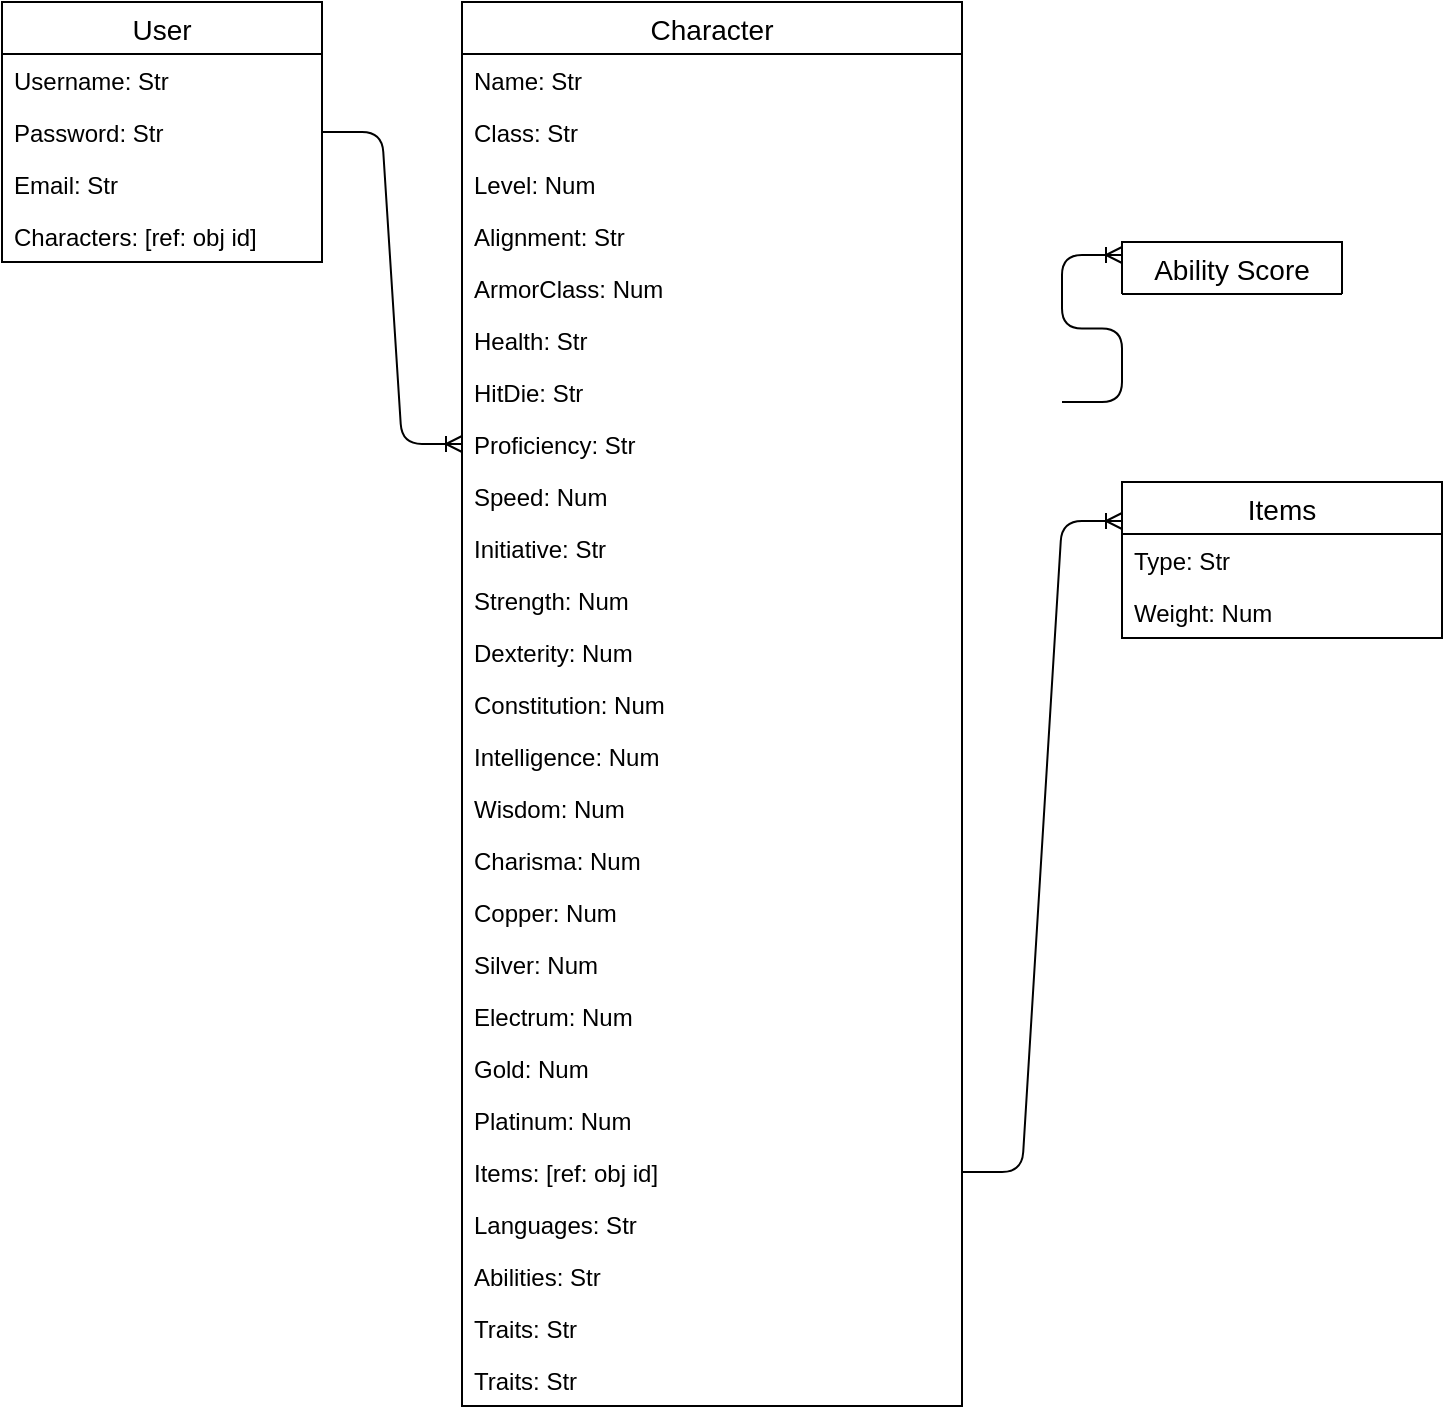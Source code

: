<mxfile version="13.1.3">
    <diagram id="oRjx9AXtk_63vZgVztj5" name="Page-1">
        <mxGraphModel dx="1348" dy="524" grid="1" gridSize="10" guides="1" tooltips="1" connect="1" arrows="1" fold="1" page="1" pageScale="1" pageWidth="850" pageHeight="1100" math="0" shadow="0">
            <root>
                <mxCell id="0"/>
                <mxCell id="1" parent="0"/>
                <mxCell id="1s9QtT6Oh5tXI5E5atgQ-1" value="User" style="swimlane;fontStyle=0;childLayout=stackLayout;horizontal=1;startSize=26;horizontalStack=0;resizeParent=1;resizeParentMax=0;resizeLast=0;collapsible=1;marginBottom=0;align=center;fontSize=14;" parent="1" vertex="1">
                    <mxGeometry x="80" y="40" width="160" height="130" as="geometry"/>
                </mxCell>
                <mxCell id="1s9QtT6Oh5tXI5E5atgQ-2" value="Username: Str" style="text;strokeColor=none;fillColor=none;spacingLeft=4;spacingRight=4;overflow=hidden;rotatable=0;points=[[0,0.5],[1,0.5]];portConstraint=eastwest;fontSize=12;" parent="1s9QtT6Oh5tXI5E5atgQ-1" vertex="1">
                    <mxGeometry y="26" width="160" height="26" as="geometry"/>
                </mxCell>
                <mxCell id="1s9QtT6Oh5tXI5E5atgQ-3" value="Password: Str" style="text;strokeColor=none;fillColor=none;spacingLeft=4;spacingRight=4;overflow=hidden;rotatable=0;points=[[0,0.5],[1,0.5]];portConstraint=eastwest;fontSize=12;" parent="1s9QtT6Oh5tXI5E5atgQ-1" vertex="1">
                    <mxGeometry y="52" width="160" height="26" as="geometry"/>
                </mxCell>
                <mxCell id="1s9QtT6Oh5tXI5E5atgQ-4" value="Email: Str" style="text;strokeColor=none;fillColor=none;spacingLeft=4;spacingRight=4;overflow=hidden;rotatable=0;points=[[0,0.5],[1,0.5]];portConstraint=eastwest;fontSize=12;" parent="1s9QtT6Oh5tXI5E5atgQ-1" vertex="1">
                    <mxGeometry y="78" width="160" height="26" as="geometry"/>
                </mxCell>
                <mxCell id="1s9QtT6Oh5tXI5E5atgQ-5" value="Characters: [ref: obj id]" style="text;strokeColor=none;fillColor=none;spacingLeft=4;spacingRight=4;overflow=hidden;rotatable=0;points=[[0,0.5],[1,0.5]];portConstraint=eastwest;fontSize=12;" parent="1s9QtT6Oh5tXI5E5atgQ-1" vertex="1">
                    <mxGeometry y="104" width="160" height="26" as="geometry"/>
                </mxCell>
                <mxCell id="1s9QtT6Oh5tXI5E5atgQ-31" value="" style="edgeStyle=entityRelationEdgeStyle;fontSize=12;html=1;endArrow=ERoneToMany;exitX=1;exitY=0.5;exitDx=0;exitDy=0;entryX=0;entryY=0.5;entryDx=0;entryDy=0;" parent="1" source="1s9QtT6Oh5tXI5E5atgQ-3" target="1s9QtT6Oh5tXI5E5atgQ-14" edge="1">
                    <mxGeometry width="100" height="100" relative="1" as="geometry">
                        <mxPoint x="350" y="400" as="sourcePoint"/>
                        <mxPoint x="369" y="57" as="targetPoint"/>
                    </mxGeometry>
                </mxCell>
                <mxCell id="1s9QtT6Oh5tXI5E5atgQ-6" value="Character" style="swimlane;fontStyle=0;childLayout=stackLayout;horizontal=1;startSize=26;horizontalStack=0;resizeParent=1;resizeParentMax=0;resizeLast=0;collapsible=1;marginBottom=0;align=center;fontSize=14;" parent="1" vertex="1">
                    <mxGeometry x="310" y="40" width="250" height="702" as="geometry"/>
                </mxCell>
                <mxCell id="1s9QtT6Oh5tXI5E5atgQ-7" value="Name: Str" style="text;strokeColor=none;fillColor=none;spacingLeft=4;spacingRight=4;overflow=hidden;rotatable=0;points=[[0,0.5],[1,0.5]];portConstraint=eastwest;fontSize=12;" parent="1s9QtT6Oh5tXI5E5atgQ-6" vertex="1">
                    <mxGeometry y="26" width="250" height="26" as="geometry"/>
                </mxCell>
                <mxCell id="1s9QtT6Oh5tXI5E5atgQ-8" value="Class: Str" style="text;strokeColor=none;fillColor=none;spacingLeft=4;spacingRight=4;overflow=hidden;rotatable=0;points=[[0,0.5],[1,0.5]];portConstraint=eastwest;fontSize=12;" parent="1s9QtT6Oh5tXI5E5atgQ-6" vertex="1">
                    <mxGeometry y="52" width="250" height="26" as="geometry"/>
                </mxCell>
                <mxCell id="1s9QtT6Oh5tXI5E5atgQ-9" value="Level: Num" style="text;strokeColor=none;fillColor=none;spacingLeft=4;spacingRight=4;overflow=hidden;rotatable=0;points=[[0,0.5],[1,0.5]];portConstraint=eastwest;fontSize=12;" parent="1s9QtT6Oh5tXI5E5atgQ-6" vertex="1">
                    <mxGeometry y="78" width="250" height="26" as="geometry"/>
                </mxCell>
                <mxCell id="1s9QtT6Oh5tXI5E5atgQ-10" value="Alignment: Str" style="text;strokeColor=none;fillColor=none;spacingLeft=4;spacingRight=4;overflow=hidden;rotatable=0;points=[[0,0.5],[1,0.5]];portConstraint=eastwest;fontSize=12;" parent="1s9QtT6Oh5tXI5E5atgQ-6" vertex="1">
                    <mxGeometry y="104" width="250" height="26" as="geometry"/>
                </mxCell>
                <mxCell id="1s9QtT6Oh5tXI5E5atgQ-11" value="ArmorClass: Num" style="text;strokeColor=none;fillColor=none;spacingLeft=4;spacingRight=4;overflow=hidden;rotatable=0;points=[[0,0.5],[1,0.5]];portConstraint=eastwest;fontSize=12;" parent="1s9QtT6Oh5tXI5E5atgQ-6" vertex="1">
                    <mxGeometry y="130" width="250" height="26" as="geometry"/>
                </mxCell>
                <mxCell id="1s9QtT6Oh5tXI5E5atgQ-12" value="Health: Str" style="text;strokeColor=none;fillColor=none;spacingLeft=4;spacingRight=4;overflow=hidden;rotatable=0;points=[[0,0.5],[1,0.5]];portConstraint=eastwest;fontSize=12;" parent="1s9QtT6Oh5tXI5E5atgQ-6" vertex="1">
                    <mxGeometry y="156" width="250" height="26" as="geometry"/>
                </mxCell>
                <mxCell id="1s9QtT6Oh5tXI5E5atgQ-42" value="HitDie: Str" style="text;strokeColor=none;fillColor=none;spacingLeft=4;spacingRight=4;overflow=hidden;rotatable=0;points=[[0,0.5],[1,0.5]];portConstraint=eastwest;fontSize=12;" parent="1s9QtT6Oh5tXI5E5atgQ-6" vertex="1">
                    <mxGeometry y="182" width="250" height="26" as="geometry"/>
                </mxCell>
                <mxCell id="1s9QtT6Oh5tXI5E5atgQ-14" value="Proficiency: Str" style="text;strokeColor=none;fillColor=none;spacingLeft=4;spacingRight=4;overflow=hidden;rotatable=0;points=[[0,0.5],[1,0.5]];portConstraint=eastwest;fontSize=12;" parent="1s9QtT6Oh5tXI5E5atgQ-6" vertex="1">
                    <mxGeometry y="208" width="250" height="26" as="geometry"/>
                </mxCell>
                <mxCell id="1s9QtT6Oh5tXI5E5atgQ-15" value="Speed: Num" style="text;strokeColor=none;fillColor=none;spacingLeft=4;spacingRight=4;overflow=hidden;rotatable=0;points=[[0,0.5],[1,0.5]];portConstraint=eastwest;fontSize=12;" parent="1s9QtT6Oh5tXI5E5atgQ-6" vertex="1">
                    <mxGeometry y="234" width="250" height="26" as="geometry"/>
                </mxCell>
                <mxCell id="1s9QtT6Oh5tXI5E5atgQ-16" value="Initiative: Str" style="text;strokeColor=none;fillColor=none;spacingLeft=4;spacingRight=4;overflow=hidden;rotatable=0;points=[[0,0.5],[1,0.5]];portConstraint=eastwest;fontSize=12;" parent="1s9QtT6Oh5tXI5E5atgQ-6" vertex="1">
                    <mxGeometry y="260" width="250" height="26" as="geometry"/>
                </mxCell>
                <mxCell id="9" value="Strength: Num" style="text;strokeColor=none;fillColor=none;spacingLeft=4;spacingRight=4;overflow=hidden;rotatable=0;points=[[0,0.5],[1,0.5]];portConstraint=eastwest;fontSize=12;" vertex="1" parent="1s9QtT6Oh5tXI5E5atgQ-6">
                    <mxGeometry y="286" width="250" height="26" as="geometry"/>
                </mxCell>
                <mxCell id="1s9QtT6Oh5tXI5E5atgQ-17" value="Dexterity: Num" style="text;strokeColor=none;fillColor=none;spacingLeft=4;spacingRight=4;overflow=hidden;rotatable=0;points=[[0,0.5],[1,0.5]];portConstraint=eastwest;fontSize=12;" parent="1s9QtT6Oh5tXI5E5atgQ-6" vertex="1">
                    <mxGeometry y="312" width="250" height="26" as="geometry"/>
                </mxCell>
                <mxCell id="10" value="Constitution: Num" style="text;strokeColor=none;fillColor=none;spacingLeft=4;spacingRight=4;overflow=hidden;rotatable=0;points=[[0,0.5],[1,0.5]];portConstraint=eastwest;fontSize=12;" vertex="1" parent="1s9QtT6Oh5tXI5E5atgQ-6">
                    <mxGeometry y="338" width="250" height="26" as="geometry"/>
                </mxCell>
                <mxCell id="11" value="Intelligence: Num" style="text;strokeColor=none;fillColor=none;spacingLeft=4;spacingRight=4;overflow=hidden;rotatable=0;points=[[0,0.5],[1,0.5]];portConstraint=eastwest;fontSize=12;" vertex="1" parent="1s9QtT6Oh5tXI5E5atgQ-6">
                    <mxGeometry y="364" width="250" height="26" as="geometry"/>
                </mxCell>
                <mxCell id="12" value="Wisdom: Num" style="text;strokeColor=none;fillColor=none;spacingLeft=4;spacingRight=4;overflow=hidden;rotatable=0;points=[[0,0.5],[1,0.5]];portConstraint=eastwest;fontSize=12;" vertex="1" parent="1s9QtT6Oh5tXI5E5atgQ-6">
                    <mxGeometry y="390" width="250" height="26" as="geometry"/>
                </mxCell>
                <mxCell id="13" value="Charisma: Num" style="text;strokeColor=none;fillColor=none;spacingLeft=4;spacingRight=4;overflow=hidden;rotatable=0;points=[[0,0.5],[1,0.5]];portConstraint=eastwest;fontSize=12;" vertex="1" parent="1s9QtT6Oh5tXI5E5atgQ-6">
                    <mxGeometry y="416" width="250" height="26" as="geometry"/>
                </mxCell>
                <mxCell id="1s9QtT6Oh5tXI5E5atgQ-18" value="Copper: Num" style="text;strokeColor=none;fillColor=none;spacingLeft=4;spacingRight=4;overflow=hidden;rotatable=0;points=[[0,0.5],[1,0.5]];portConstraint=eastwest;fontSize=12;" parent="1s9QtT6Oh5tXI5E5atgQ-6" vertex="1">
                    <mxGeometry y="442" width="250" height="26" as="geometry"/>
                </mxCell>
                <mxCell id="3" value="Silver: Num" style="text;strokeColor=none;fillColor=none;spacingLeft=4;spacingRight=4;overflow=hidden;rotatable=0;points=[[0,0.5],[1,0.5]];portConstraint=eastwest;fontSize=12;" vertex="1" parent="1s9QtT6Oh5tXI5E5atgQ-6">
                    <mxGeometry y="468" width="250" height="26" as="geometry"/>
                </mxCell>
                <mxCell id="4" value="Electrum: Num" style="text;strokeColor=none;fillColor=none;spacingLeft=4;spacingRight=4;overflow=hidden;rotatable=0;points=[[0,0.5],[1,0.5]];portConstraint=eastwest;fontSize=12;" vertex="1" parent="1s9QtT6Oh5tXI5E5atgQ-6">
                    <mxGeometry y="494" width="250" height="26" as="geometry"/>
                </mxCell>
                <mxCell id="5" value="Gold: Num" style="text;strokeColor=none;fillColor=none;spacingLeft=4;spacingRight=4;overflow=hidden;rotatable=0;points=[[0,0.5],[1,0.5]];portConstraint=eastwest;fontSize=12;" vertex="1" parent="1s9QtT6Oh5tXI5E5atgQ-6">
                    <mxGeometry y="520" width="250" height="26" as="geometry"/>
                </mxCell>
                <mxCell id="6" value="Platinum: Num" style="text;strokeColor=none;fillColor=none;spacingLeft=4;spacingRight=4;overflow=hidden;rotatable=0;points=[[0,0.5],[1,0.5]];portConstraint=eastwest;fontSize=12;" vertex="1" parent="1s9QtT6Oh5tXI5E5atgQ-6">
                    <mxGeometry y="546" width="250" height="26" as="geometry"/>
                </mxCell>
                <mxCell id="1s9QtT6Oh5tXI5E5atgQ-21" value="Items: [ref: obj id]" style="text;strokeColor=none;fillColor=none;spacingLeft=4;spacingRight=4;overflow=hidden;rotatable=0;points=[[0,0.5],[1,0.5]];portConstraint=eastwest;fontSize=12;" parent="1s9QtT6Oh5tXI5E5atgQ-6" vertex="1">
                    <mxGeometry y="572" width="250" height="26" as="geometry"/>
                </mxCell>
                <mxCell id="1s9QtT6Oh5tXI5E5atgQ-20" value="Languages: Str" style="text;strokeColor=none;fillColor=none;spacingLeft=4;spacingRight=4;overflow=hidden;rotatable=0;points=[[0,0.5],[1,0.5]];portConstraint=eastwest;fontSize=12;" parent="1s9QtT6Oh5tXI5E5atgQ-6" vertex="1">
                    <mxGeometry y="598" width="250" height="26" as="geometry"/>
                </mxCell>
                <mxCell id="1s9QtT6Oh5tXI5E5atgQ-22" value="Abilities: Str" style="text;strokeColor=none;fillColor=none;spacingLeft=4;spacingRight=4;overflow=hidden;rotatable=0;points=[[0,0.5],[1,0.5]];portConstraint=eastwest;fontSize=12;" parent="1s9QtT6Oh5tXI5E5atgQ-6" vertex="1">
                    <mxGeometry y="624" width="250" height="26" as="geometry"/>
                </mxCell>
                <mxCell id="1s9QtT6Oh5tXI5E5atgQ-30" value="Traits: Str" style="text;strokeColor=none;fillColor=none;spacingLeft=4;spacingRight=4;overflow=hidden;rotatable=0;points=[[0,0.5],[1,0.5]];portConstraint=eastwest;fontSize=12;" parent="1s9QtT6Oh5tXI5E5atgQ-6" vertex="1">
                    <mxGeometry y="650" width="250" height="26" as="geometry"/>
                </mxCell>
                <mxCell id="2" value="Traits: Str" style="text;strokeColor=none;fillColor=none;spacingLeft=4;spacingRight=4;overflow=hidden;rotatable=0;points=[[0,0.5],[1,0.5]];portConstraint=eastwest;fontSize=12;" vertex="1" parent="1s9QtT6Oh5tXI5E5atgQ-6">
                    <mxGeometry y="676" width="250" height="26" as="geometry"/>
                </mxCell>
                <mxCell id="1s9QtT6Oh5tXI5E5atgQ-40" value="" style="edgeStyle=entityRelationEdgeStyle;fontSize=12;html=1;endArrow=ERoneToMany;entryX=0;entryY=0.25;entryDx=0;entryDy=0;" parent="1" target="1s9QtT6Oh5tXI5E5atgQ-32" edge="1">
                    <mxGeometry width="100" height="100" relative="1" as="geometry">
                        <mxPoint x="610" y="240" as="sourcePoint"/>
                        <mxPoint x="620" y="210" as="targetPoint"/>
                    </mxGeometry>
                </mxCell>
                <mxCell id="1s9QtT6Oh5tXI5E5atgQ-41" value="" style="edgeStyle=entityRelationEdgeStyle;fontSize=12;html=1;endArrow=ERoneToMany;entryX=0;entryY=0.25;entryDx=0;entryDy=0;" parent="1" source="1s9QtT6Oh5tXI5E5atgQ-21" target="1s9QtT6Oh5tXI5E5atgQ-36" edge="1">
                    <mxGeometry width="100" height="100" relative="1" as="geometry">
                        <mxPoint x="620" y="390" as="sourcePoint"/>
                        <mxPoint x="720" y="290" as="targetPoint"/>
                    </mxGeometry>
                </mxCell>
                <mxCell id="1s9QtT6Oh5tXI5E5atgQ-32" value="Ability Score" style="swimlane;fontStyle=0;childLayout=stackLayout;horizontal=1;startSize=26;horizontalStack=0;resizeParent=1;resizeParentMax=0;resizeLast=0;collapsible=1;marginBottom=0;align=center;fontSize=14;" parent="1" vertex="1" collapsed="1">
                    <mxGeometry x="640" y="160" width="110" height="26" as="geometry">
                        <mxRectangle x="640" y="160" width="160" height="78" as="alternateBounds"/>
                    </mxGeometry>
                </mxCell>
                <mxCell id="1s9QtT6Oh5tXI5E5atgQ-33" value="Name: Str" style="text;strokeColor=none;fillColor=none;spacingLeft=4;spacingRight=4;overflow=hidden;rotatable=0;points=[[0,0.5],[1,0.5]];portConstraint=eastwest;fontSize=12;" parent="1s9QtT6Oh5tXI5E5atgQ-32" vertex="1">
                    <mxGeometry y="26" width="110" height="26" as="geometry"/>
                </mxCell>
                <mxCell id="1s9QtT6Oh5tXI5E5atgQ-34" value="Value: Num" style="text;strokeColor=none;fillColor=none;spacingLeft=4;spacingRight=4;overflow=hidden;rotatable=0;points=[[0,0.5],[1,0.5]];portConstraint=eastwest;fontSize=12;" parent="1s9QtT6Oh5tXI5E5atgQ-32" vertex="1">
                    <mxGeometry y="52" width="110" height="26" as="geometry"/>
                </mxCell>
                <mxCell id="1s9QtT6Oh5tXI5E5atgQ-36" value="Items" style="swimlane;fontStyle=0;childLayout=stackLayout;horizontal=1;startSize=26;horizontalStack=0;resizeParent=1;resizeParentMax=0;resizeLast=0;collapsible=1;marginBottom=0;align=center;fontSize=14;" parent="1" vertex="1">
                    <mxGeometry x="640" y="280" width="160" height="78" as="geometry"/>
                </mxCell>
                <mxCell id="1s9QtT6Oh5tXI5E5atgQ-37" value="Type: Str" style="text;strokeColor=none;fillColor=none;spacingLeft=4;spacingRight=4;overflow=hidden;rotatable=0;points=[[0,0.5],[1,0.5]];portConstraint=eastwest;fontSize=12;" parent="1s9QtT6Oh5tXI5E5atgQ-36" vertex="1">
                    <mxGeometry y="26" width="160" height="26" as="geometry"/>
                </mxCell>
                <mxCell id="1s9QtT6Oh5tXI5E5atgQ-38" value="Weight: Num" style="text;strokeColor=none;fillColor=none;spacingLeft=4;spacingRight=4;overflow=hidden;rotatable=0;points=[[0,0.5],[1,0.5]];portConstraint=eastwest;fontSize=12;" parent="1s9QtT6Oh5tXI5E5atgQ-36" vertex="1">
                    <mxGeometry y="52" width="160" height="26" as="geometry"/>
                </mxCell>
            </root>
        </mxGraphModel>
    </diagram>
</mxfile>